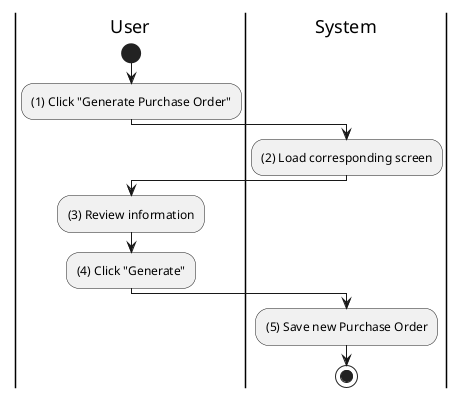 @startuml purchase-order-create
|u|User
|s|System

|u|
start
:(1) Click "Generate Purchase Order";

|s|
:(2) Load corresponding screen;

|u|
:(3) Review information;
:(4) Click "Generate";

|s|
:(5) Save new Purchase Order;
stop
@enduml